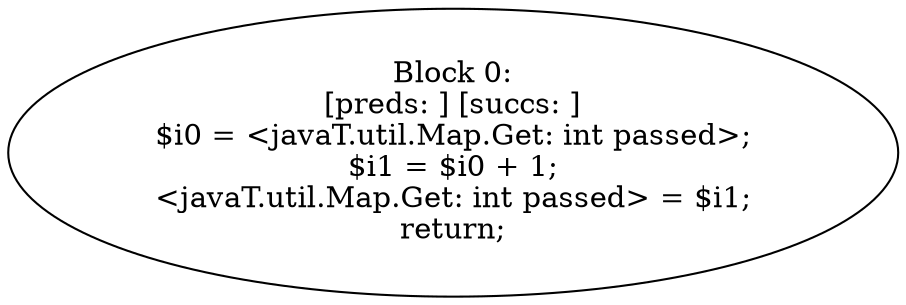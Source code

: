 digraph "unitGraph" {
    "Block 0:
[preds: ] [succs: ]
$i0 = <javaT.util.Map.Get: int passed>;
$i1 = $i0 + 1;
<javaT.util.Map.Get: int passed> = $i1;
return;
"
}

